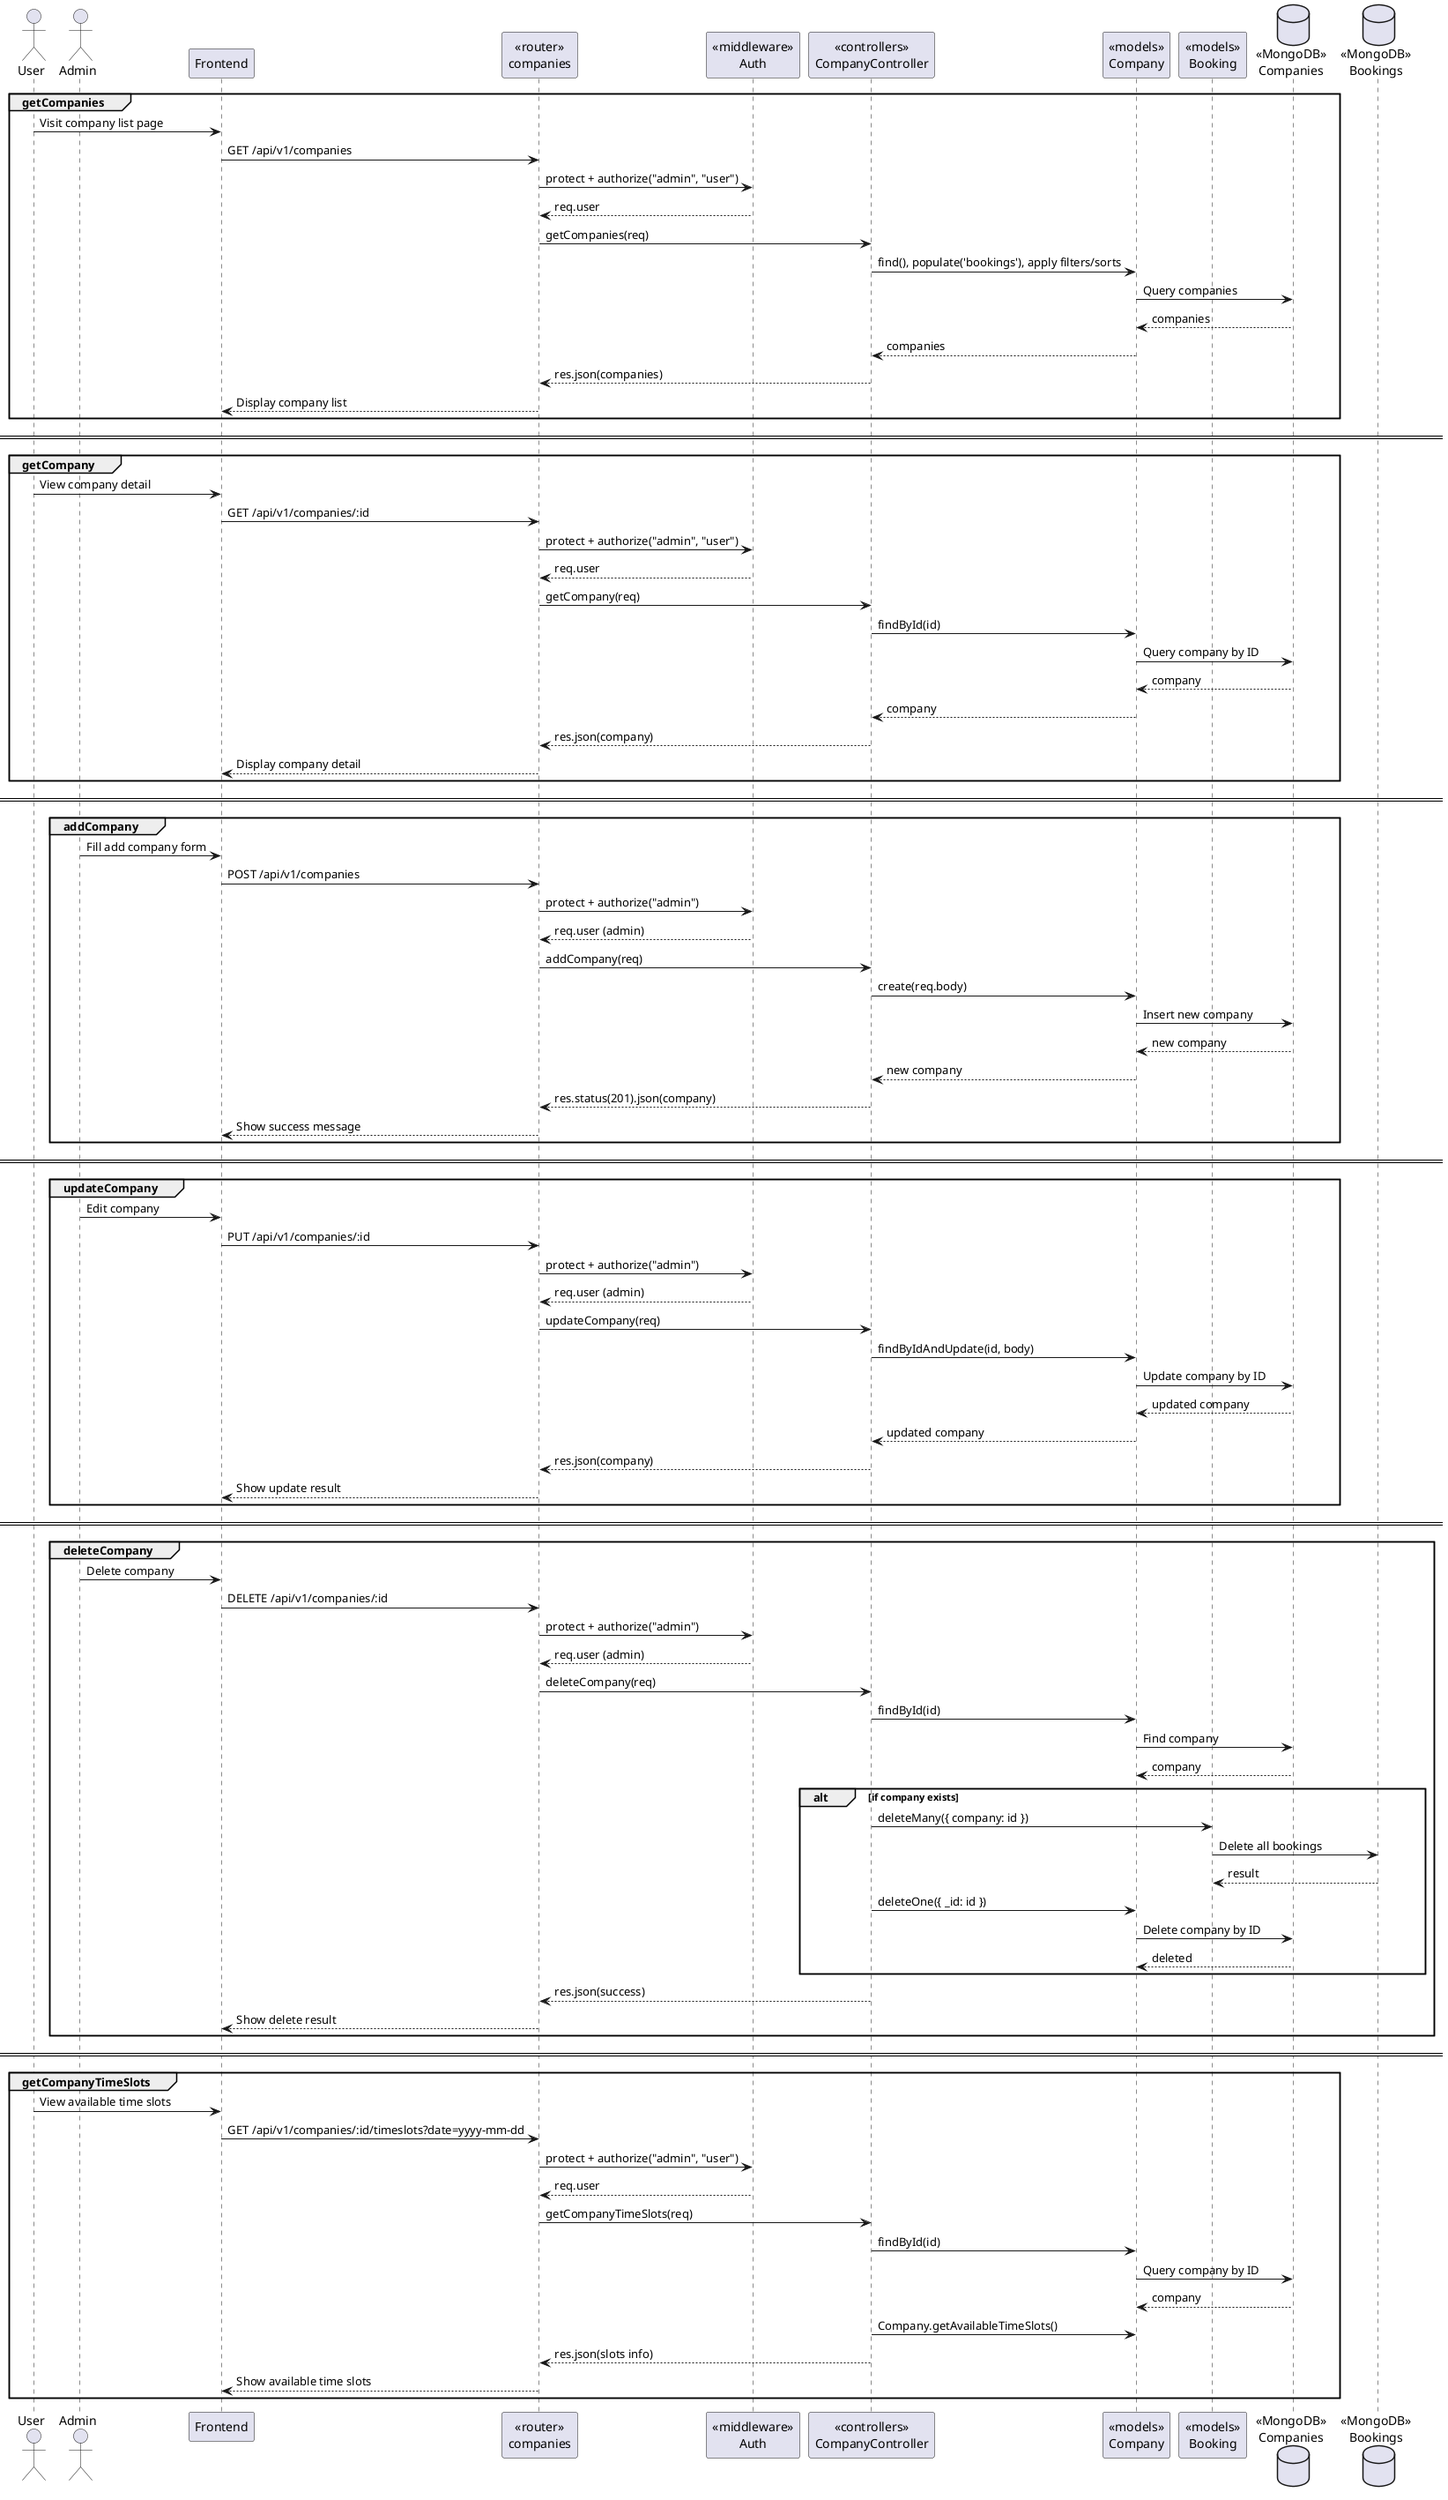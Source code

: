 @startuml company

actor User
actor Admin

participant "Frontend" as FE
participant "<<router>>\ncompanies" as Router
participant "<<middleware>>\nAuth" as Auth
participant "<<controllers>>\nCompanyController" as Controller
participant "<<models>>\nCompany" as CompanyModel
participant "<<models>>\nBooking" as BookingModel
database "<<MongoDB>>\nCompanies" as CompaniesDB
database "<<MongoDB>>\nBookings" as BookingsDB

group getCompanies
User -> FE : Visit company list page
FE -> Router : GET /api/v1/companies
Router -> Auth : protect + authorize("admin", "user")
Auth --> Router : req.user
Router -> Controller : getCompanies(req)
Controller -> CompanyModel : find(), populate('bookings'), apply filters/sorts
CompanyModel -> CompaniesDB : Query companies
CompaniesDB --> CompanyModel : companies
CompanyModel --> Controller : companies
Controller --> Router : res.json(companies)
Router --> FE : Display company list
end

== ==

group getCompany
User -> FE : View company detail
FE -> Router : GET /api/v1/companies/:id
Router -> Auth : protect + authorize("admin", "user")
Auth --> Router : req.user
Router -> Controller : getCompany(req)
Controller -> CompanyModel : findById(id)
CompanyModel -> CompaniesDB : Query company by ID
CompaniesDB --> CompanyModel : company
CompanyModel --> Controller : company
Controller --> Router : res.json(company)
Router --> FE : Display company detail
end

== ==

group addCompany
Admin -> FE : Fill add company form
FE -> Router : POST /api/v1/companies
Router -> Auth : protect + authorize("admin")
Auth --> Router : req.user (admin)
Router -> Controller : addCompany(req)
Controller -> CompanyModel : create(req.body)
CompanyModel -> CompaniesDB : Insert new company
CompaniesDB --> CompanyModel : new company
CompanyModel --> Controller : new company
Controller --> Router : res.status(201).json(company)
Router --> FE : Show success message
end

== ==

group updateCompany
Admin -> FE : Edit company
FE -> Router : PUT /api/v1/companies/:id
Router -> Auth : protect + authorize("admin")
Auth --> Router : req.user (admin)
Router -> Controller : updateCompany(req)
Controller -> CompanyModel : findByIdAndUpdate(id, body)
CompanyModel -> CompaniesDB : Update company by ID
CompaniesDB --> CompanyModel : updated company
CompanyModel --> Controller : updated company
Controller --> Router : res.json(company)
Router --> FE : Show update result
end

== ==

group deleteCompany
Admin -> FE : Delete company
FE -> Router : DELETE /api/v1/companies/:id
Router -> Auth : protect + authorize("admin")
Auth --> Router : req.user (admin)
Router -> Controller : deleteCompany(req)
Controller -> CompanyModel : findById(id)
CompanyModel -> CompaniesDB : Find company
CompaniesDB --> CompanyModel : company
alt if company exists
  Controller -> BookingModel : deleteMany({ company: id })
  BookingModel -> BookingsDB : Delete all bookings
  BookingsDB --> BookingModel : result
  Controller -> CompanyModel : deleteOne({ _id: id })
  CompanyModel -> CompaniesDB : Delete company by ID
  CompaniesDB --> CompanyModel : deleted
end
Controller --> Router : res.json(success)
Router --> FE : Show delete result
end

== ==

group getCompanyTimeSlots
User -> FE : View available time slots
FE -> Router : GET /api/v1/companies/:id/timeslots?date=yyyy-mm-dd
Router -> Auth : protect + authorize("admin", "user")
Auth --> Router : req.user
Router -> Controller : getCompanyTimeSlots(req)
Controller -> CompanyModel : findById(id)
CompanyModel -> CompaniesDB : Query company by ID
CompaniesDB --> CompanyModel : company
Controller -> CompanyModel : Company.getAvailableTimeSlots()
Controller --> Router : res.json(slots info)
Router --> FE : Show available time slots
end

@enduml
